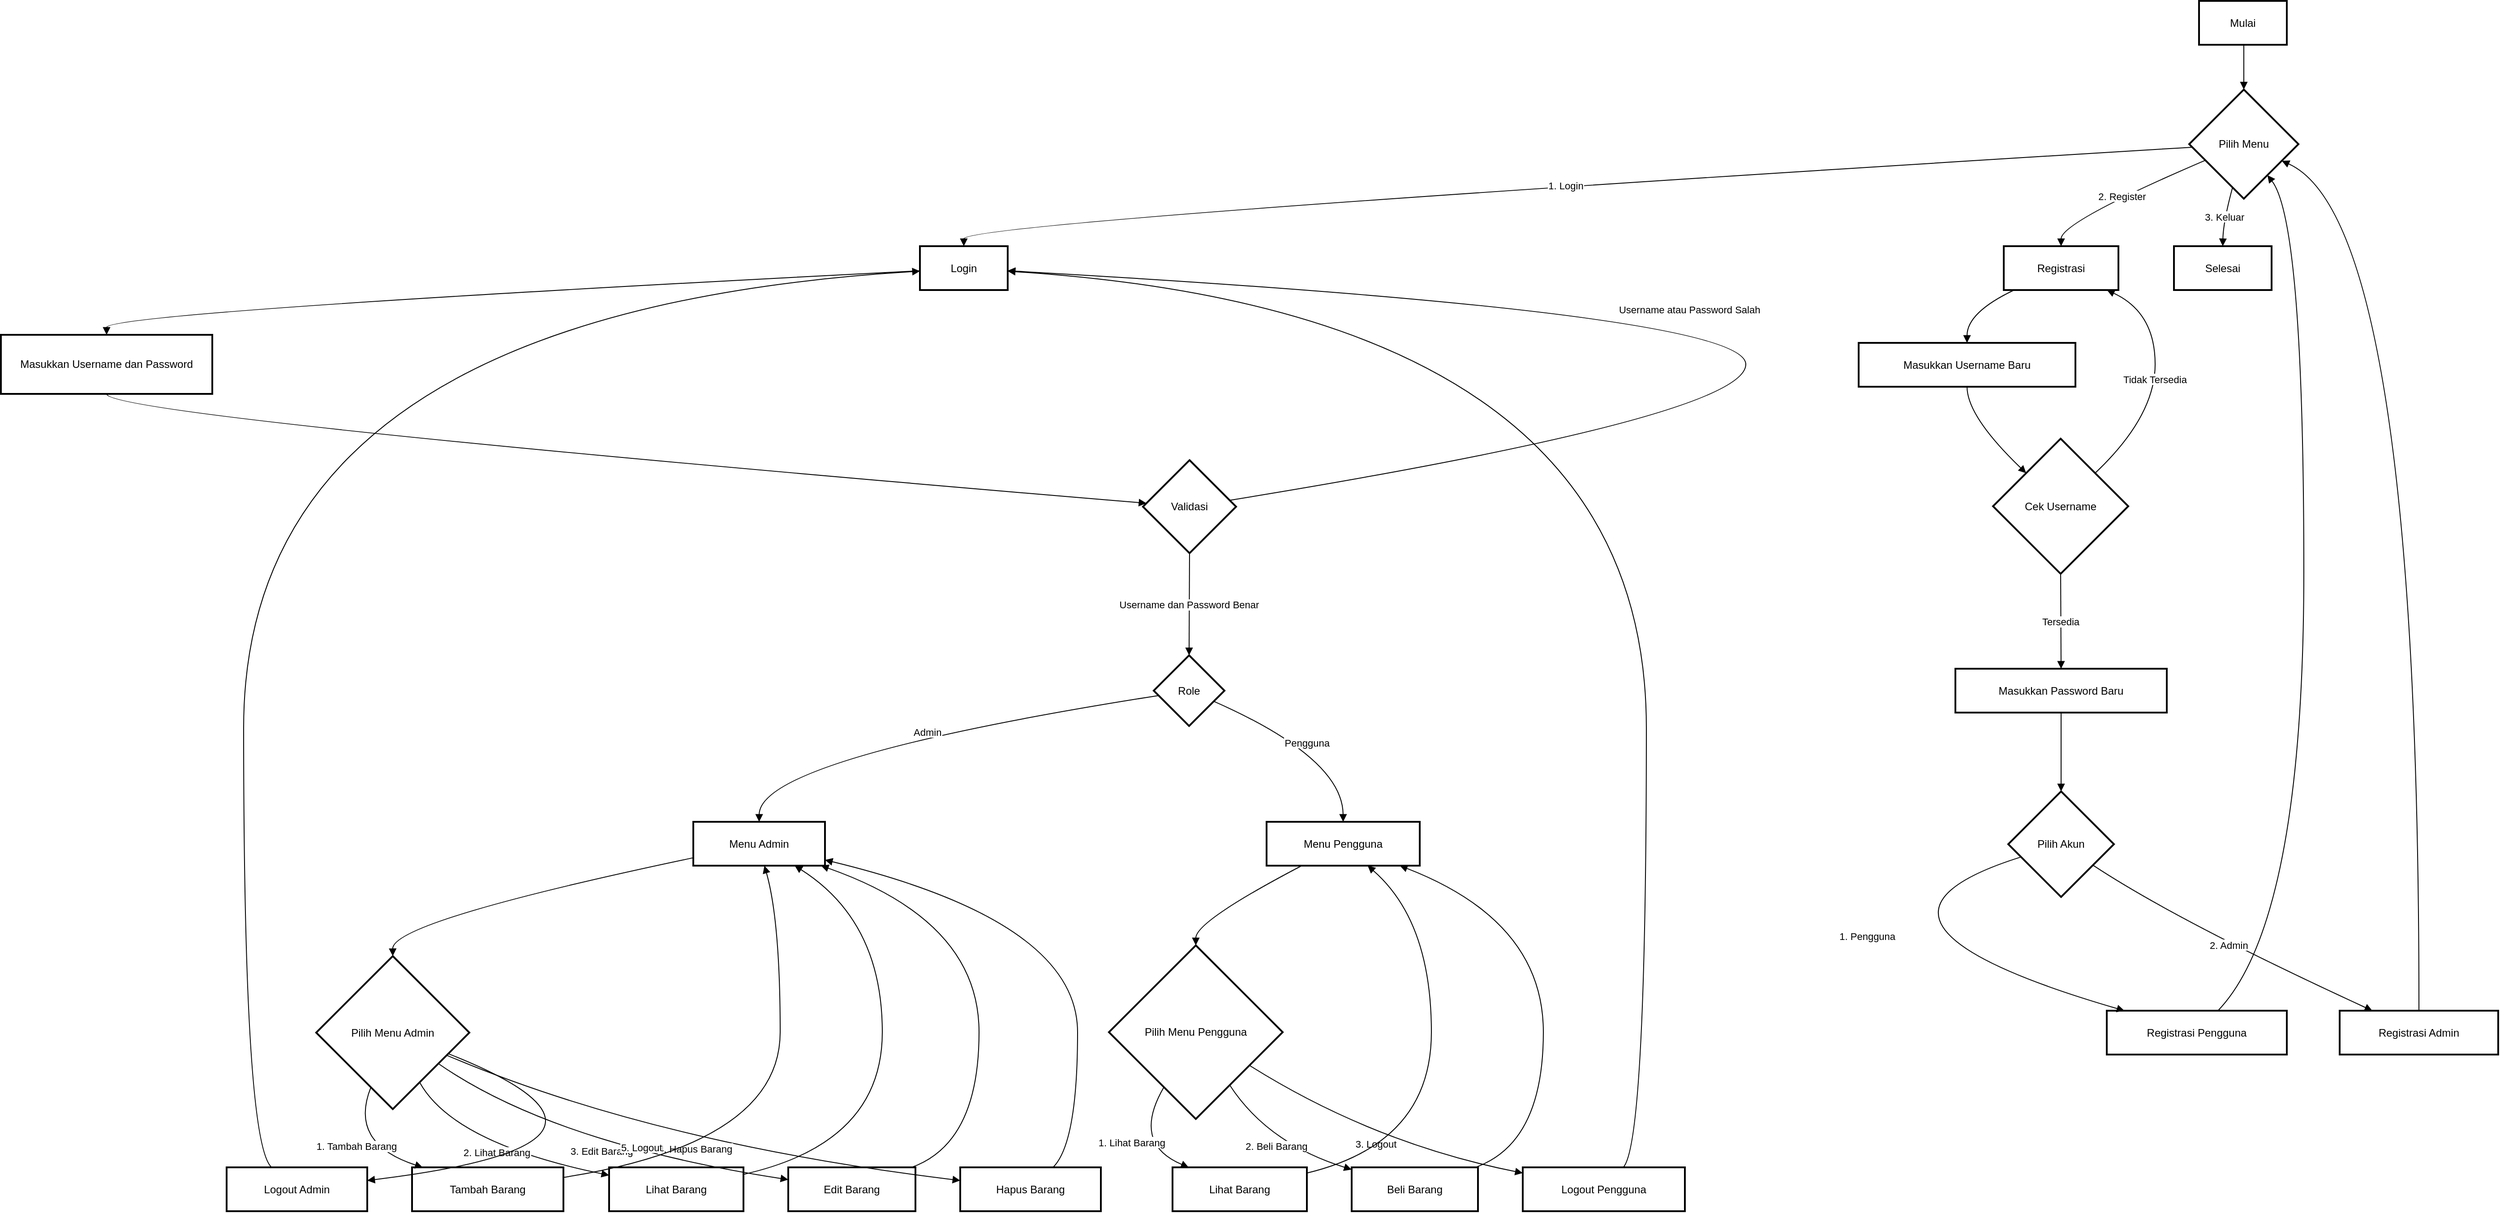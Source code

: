 <mxfile version="24.7.17">
  <diagram name="Page-1" id="Qy-7gDX8mmkscQBq94O4">
    <mxGraphModel dx="2068" dy="916" grid="1" gridSize="10" guides="1" tooltips="1" connect="1" arrows="1" fold="1" page="1" pageScale="1" pageWidth="827" pageHeight="1169" math="0" shadow="0">
      <root>
        <mxCell id="0" />
        <mxCell id="1" parent="0" />
        <mxCell id="6ILt-asc4Zmt36AAIEWz-51" value="Mulai" style="whiteSpace=wrap;strokeWidth=2;" vertex="1" parent="1">
          <mxGeometry x="2474" y="20" width="98" height="49" as="geometry" />
        </mxCell>
        <mxCell id="6ILt-asc4Zmt36AAIEWz-52" value="Pilih Menu" style="rhombus;strokeWidth=2;whiteSpace=wrap;" vertex="1" parent="1">
          <mxGeometry x="2463" y="119" width="122" height="122" as="geometry" />
        </mxCell>
        <mxCell id="6ILt-asc4Zmt36AAIEWz-53" value="Login" style="whiteSpace=wrap;strokeWidth=2;" vertex="1" parent="1">
          <mxGeometry x="1046" y="294" width="98" height="49" as="geometry" />
        </mxCell>
        <mxCell id="6ILt-asc4Zmt36AAIEWz-54" value="Registrasi" style="whiteSpace=wrap;strokeWidth=2;" vertex="1" parent="1">
          <mxGeometry x="2256" y="294" width="128" height="49" as="geometry" />
        </mxCell>
        <mxCell id="6ILt-asc4Zmt36AAIEWz-55" value="Selesai" style="whiteSpace=wrap;strokeWidth=2;" vertex="1" parent="1">
          <mxGeometry x="2446" y="294" width="109" height="49" as="geometry" />
        </mxCell>
        <mxCell id="6ILt-asc4Zmt36AAIEWz-56" value="Masukkan Username dan Password" style="whiteSpace=wrap;strokeWidth=2;" vertex="1" parent="1">
          <mxGeometry x="20" y="393" width="236" height="66" as="geometry" />
        </mxCell>
        <mxCell id="6ILt-asc4Zmt36AAIEWz-57" value="Validasi" style="rhombus;strokeWidth=2;whiteSpace=wrap;" vertex="1" parent="1">
          <mxGeometry x="1295" y="533" width="104" height="104" as="geometry" />
        </mxCell>
        <mxCell id="6ILt-asc4Zmt36AAIEWz-58" value="Role" style="rhombus;strokeWidth=2;whiteSpace=wrap;" vertex="1" parent="1">
          <mxGeometry x="1307" y="751" width="79" height="79" as="geometry" />
        </mxCell>
        <mxCell id="6ILt-asc4Zmt36AAIEWz-59" value="Menu Admin" style="whiteSpace=wrap;strokeWidth=2;" vertex="1" parent="1">
          <mxGeometry x="793" y="937" width="147" height="49" as="geometry" />
        </mxCell>
        <mxCell id="6ILt-asc4Zmt36AAIEWz-60" value="Menu Pengguna" style="whiteSpace=wrap;strokeWidth=2;" vertex="1" parent="1">
          <mxGeometry x="1433" y="937" width="171" height="49" as="geometry" />
        </mxCell>
        <mxCell id="6ILt-asc4Zmt36AAIEWz-61" value="Pilih Menu Admin" style="rhombus;strokeWidth=2;whiteSpace=wrap;" vertex="1" parent="1">
          <mxGeometry x="372" y="1087" width="171" height="171" as="geometry" />
        </mxCell>
        <mxCell id="6ILt-asc4Zmt36AAIEWz-62" value="Tambah Barang" style="whiteSpace=wrap;strokeWidth=2;" vertex="1" parent="1">
          <mxGeometry x="479" y="1323" width="169" height="49" as="geometry" />
        </mxCell>
        <mxCell id="6ILt-asc4Zmt36AAIEWz-63" value="Lihat Barang" style="whiteSpace=wrap;strokeWidth=2;" vertex="1" parent="1">
          <mxGeometry x="699" y="1323" width="150" height="49" as="geometry" />
        </mxCell>
        <mxCell id="6ILt-asc4Zmt36AAIEWz-64" value="Edit Barang" style="whiteSpace=wrap;strokeWidth=2;" vertex="1" parent="1">
          <mxGeometry x="899" y="1323" width="142" height="49" as="geometry" />
        </mxCell>
        <mxCell id="6ILt-asc4Zmt36AAIEWz-65" value="Hapus Barang" style="whiteSpace=wrap;strokeWidth=2;" vertex="1" parent="1">
          <mxGeometry x="1091" y="1323" width="157" height="49" as="geometry" />
        </mxCell>
        <mxCell id="6ILt-asc4Zmt36AAIEWz-66" value="Logout Admin" style="whiteSpace=wrap;strokeWidth=2;" vertex="1" parent="1">
          <mxGeometry x="272" y="1323" width="157" height="49" as="geometry" />
        </mxCell>
        <mxCell id="6ILt-asc4Zmt36AAIEWz-67" value="Pilih Menu Pengguna" style="rhombus;strokeWidth=2;whiteSpace=wrap;" vertex="1" parent="1">
          <mxGeometry x="1257" y="1075" width="194" height="194" as="geometry" />
        </mxCell>
        <mxCell id="6ILt-asc4Zmt36AAIEWz-68" value="Lihat Barang" style="whiteSpace=wrap;strokeWidth=2;" vertex="1" parent="1">
          <mxGeometry x="1328" y="1323" width="150" height="49" as="geometry" />
        </mxCell>
        <mxCell id="6ILt-asc4Zmt36AAIEWz-69" value="Beli Barang" style="whiteSpace=wrap;strokeWidth=2;" vertex="1" parent="1">
          <mxGeometry x="1528" y="1323" width="141" height="49" as="geometry" />
        </mxCell>
        <mxCell id="6ILt-asc4Zmt36AAIEWz-70" value="Logout Pengguna" style="whiteSpace=wrap;strokeWidth=2;" vertex="1" parent="1">
          <mxGeometry x="1719" y="1323" width="181" height="49" as="geometry" />
        </mxCell>
        <mxCell id="6ILt-asc4Zmt36AAIEWz-71" value="Masukkan Username Baru" style="whiteSpace=wrap;strokeWidth=2;" vertex="1" parent="1">
          <mxGeometry x="2094" y="402" width="242" height="49" as="geometry" />
        </mxCell>
        <mxCell id="6ILt-asc4Zmt36AAIEWz-72" value="Cek Username" style="rhombus;strokeWidth=2;whiteSpace=wrap;" vertex="1" parent="1">
          <mxGeometry x="2244" y="509" width="151" height="151" as="geometry" />
        </mxCell>
        <mxCell id="6ILt-asc4Zmt36AAIEWz-73" value="Masukkan Password Baru" style="whiteSpace=wrap;strokeWidth=2;" vertex="1" parent="1">
          <mxGeometry x="2202" y="766" width="236" height="49" as="geometry" />
        </mxCell>
        <mxCell id="6ILt-asc4Zmt36AAIEWz-74" value="Pilih Akun" style="rhombus;strokeWidth=2;whiteSpace=wrap;" vertex="1" parent="1">
          <mxGeometry x="2261" y="903" width="118" height="118" as="geometry" />
        </mxCell>
        <mxCell id="6ILt-asc4Zmt36AAIEWz-75" value="Registrasi Pengguna" style="whiteSpace=wrap;strokeWidth=2;" vertex="1" parent="1">
          <mxGeometry x="2371" y="1148" width="201" height="49" as="geometry" />
        </mxCell>
        <mxCell id="6ILt-asc4Zmt36AAIEWz-76" value="Registrasi Admin" style="whiteSpace=wrap;strokeWidth=2;" vertex="1" parent="1">
          <mxGeometry x="2631" y="1148" width="177" height="49" as="geometry" />
        </mxCell>
        <mxCell id="6ILt-asc4Zmt36AAIEWz-77" value="" style="curved=1;startArrow=none;endArrow=block;exitX=0.51;exitY=0.99;entryX=0.5;entryY=0;rounded=0;" edge="1" parent="1" source="6ILt-asc4Zmt36AAIEWz-51" target="6ILt-asc4Zmt36AAIEWz-52">
          <mxGeometry relative="1" as="geometry">
            <Array as="points" />
          </mxGeometry>
        </mxCell>
        <mxCell id="6ILt-asc4Zmt36AAIEWz-78" value="1. Login" style="curved=1;startArrow=none;endArrow=block;exitX=0;exitY=0.53;entryX=0.5;entryY=0.01;rounded=0;" edge="1" parent="1" source="6ILt-asc4Zmt36AAIEWz-52" target="6ILt-asc4Zmt36AAIEWz-53">
          <mxGeometry relative="1" as="geometry">
            <Array as="points">
              <mxPoint x="1095" y="267" />
            </Array>
          </mxGeometry>
        </mxCell>
        <mxCell id="6ILt-asc4Zmt36AAIEWz-79" value="2. Register" style="curved=1;startArrow=none;endArrow=block;exitX=0;exitY=0.71;entryX=0.5;entryY=0.01;rounded=0;" edge="1" parent="1" source="6ILt-asc4Zmt36AAIEWz-52" target="6ILt-asc4Zmt36AAIEWz-54">
          <mxGeometry relative="1" as="geometry">
            <Array as="points">
              <mxPoint x="2320" y="267" />
            </Array>
          </mxGeometry>
        </mxCell>
        <mxCell id="6ILt-asc4Zmt36AAIEWz-80" value="3. Keluar" style="curved=1;startArrow=none;endArrow=block;exitX=0.37;exitY=1;entryX=0.5;entryY=0.01;rounded=0;" edge="1" parent="1" source="6ILt-asc4Zmt36AAIEWz-52" target="6ILt-asc4Zmt36AAIEWz-55">
          <mxGeometry relative="1" as="geometry">
            <Array as="points">
              <mxPoint x="2501" y="267" />
            </Array>
          </mxGeometry>
        </mxCell>
        <mxCell id="6ILt-asc4Zmt36AAIEWz-81" value="" style="curved=1;startArrow=none;endArrow=block;exitX=0;exitY=0.56;entryX=0.5;entryY=0;rounded=0;" edge="1" parent="1" source="6ILt-asc4Zmt36AAIEWz-53" target="6ILt-asc4Zmt36AAIEWz-56">
          <mxGeometry relative="1" as="geometry">
            <Array as="points">
              <mxPoint x="138" y="368" />
            </Array>
          </mxGeometry>
        </mxCell>
        <mxCell id="6ILt-asc4Zmt36AAIEWz-82" value="" style="curved=1;startArrow=none;endArrow=block;exitX=0.5;exitY=1.01;entryX=0;entryY=0.46;rounded=0;" edge="1" parent="1" source="6ILt-asc4Zmt36AAIEWz-56" target="6ILt-asc4Zmt36AAIEWz-57">
          <mxGeometry relative="1" as="geometry">
            <Array as="points">
              <mxPoint x="138" y="484" />
            </Array>
          </mxGeometry>
        </mxCell>
        <mxCell id="6ILt-asc4Zmt36AAIEWz-83" value="Username dan Password Benar" style="curved=1;startArrow=none;endArrow=block;exitX=0.5;exitY=1;entryX=0.5;entryY=-0.01;rounded=0;" edge="1" parent="1" source="6ILt-asc4Zmt36AAIEWz-57" target="6ILt-asc4Zmt36AAIEWz-58">
          <mxGeometry relative="1" as="geometry">
            <Array as="points" />
          </mxGeometry>
        </mxCell>
        <mxCell id="6ILt-asc4Zmt36AAIEWz-84" value="Username atau Password Salah" style="curved=1;startArrow=none;endArrow=block;exitX=1;exitY=0.42;entryX=1;entryY=0.56;rounded=0;" edge="1" parent="1" source="6ILt-asc4Zmt36AAIEWz-57" target="6ILt-asc4Zmt36AAIEWz-53">
          <mxGeometry relative="1" as="geometry">
            <Array as="points">
              <mxPoint x="1968" y="484" />
              <mxPoint x="1968" y="368" />
            </Array>
          </mxGeometry>
        </mxCell>
        <mxCell id="6ILt-asc4Zmt36AAIEWz-85" value="Admin" style="curved=1;startArrow=none;endArrow=block;exitX=0;exitY=0.58;entryX=0.5;entryY=0.01;rounded=0;" edge="1" parent="1" source="6ILt-asc4Zmt36AAIEWz-58" target="6ILt-asc4Zmt36AAIEWz-59">
          <mxGeometry relative="1" as="geometry">
            <Array as="points">
              <mxPoint x="867" y="866" />
            </Array>
          </mxGeometry>
        </mxCell>
        <mxCell id="6ILt-asc4Zmt36AAIEWz-86" value="Pengguna" style="curved=1;startArrow=none;endArrow=block;exitX=1.01;exitY=0.72;entryX=0.5;entryY=0.01;rounded=0;" edge="1" parent="1" source="6ILt-asc4Zmt36AAIEWz-58" target="6ILt-asc4Zmt36AAIEWz-60">
          <mxGeometry relative="1" as="geometry">
            <Array as="points">
              <mxPoint x="1518" y="866" />
            </Array>
          </mxGeometry>
        </mxCell>
        <mxCell id="6ILt-asc4Zmt36AAIEWz-87" value="" style="curved=1;startArrow=none;endArrow=block;exitX=0;exitY=0.82;entryX=0.5;entryY=0;rounded=0;" edge="1" parent="1" source="6ILt-asc4Zmt36AAIEWz-59" target="6ILt-asc4Zmt36AAIEWz-61">
          <mxGeometry relative="1" as="geometry">
            <Array as="points">
              <mxPoint x="457" y="1048" />
            </Array>
          </mxGeometry>
        </mxCell>
        <mxCell id="6ILt-asc4Zmt36AAIEWz-88" value="1. Tambah Barang" style="curved=1;startArrow=none;endArrow=block;exitX=0.3;exitY=1;entryX=0.07;entryY=0;rounded=0;" edge="1" parent="1" source="6ILt-asc4Zmt36AAIEWz-61" target="6ILt-asc4Zmt36AAIEWz-62">
          <mxGeometry relative="1" as="geometry">
            <Array as="points">
              <mxPoint x="408" y="1296" />
            </Array>
          </mxGeometry>
        </mxCell>
        <mxCell id="6ILt-asc4Zmt36AAIEWz-89" value="2. Lihat Barang" style="curved=1;startArrow=none;endArrow=block;exitX=0.77;exitY=1;entryX=0;entryY=0.18;rounded=0;" edge="1" parent="1" source="6ILt-asc4Zmt36AAIEWz-61" target="6ILt-asc4Zmt36AAIEWz-63">
          <mxGeometry relative="1" as="geometry">
            <Array as="points">
              <mxPoint x="525" y="1296" />
            </Array>
          </mxGeometry>
        </mxCell>
        <mxCell id="6ILt-asc4Zmt36AAIEWz-90" value="3. Edit Barang" style="curved=1;startArrow=none;endArrow=block;exitX=1;exitY=0.84;entryX=0;entryY=0.28;rounded=0;" edge="1" parent="1" source="6ILt-asc4Zmt36AAIEWz-61" target="6ILt-asc4Zmt36AAIEWz-64">
          <mxGeometry relative="1" as="geometry">
            <Array as="points">
              <mxPoint x="636" y="1296" />
            </Array>
          </mxGeometry>
        </mxCell>
        <mxCell id="6ILt-asc4Zmt36AAIEWz-91" value="4. Hapus Barang" style="curved=1;startArrow=none;endArrow=block;exitX=1;exitY=0.71;entryX=0;entryY=0.3;rounded=0;" edge="1" parent="1" source="6ILt-asc4Zmt36AAIEWz-61" target="6ILt-asc4Zmt36AAIEWz-65">
          <mxGeometry relative="1" as="geometry">
            <Array as="points">
              <mxPoint x="748" y="1296" />
            </Array>
          </mxGeometry>
        </mxCell>
        <mxCell id="6ILt-asc4Zmt36AAIEWz-92" value="5. Logout" style="curved=1;startArrow=none;endArrow=block;exitX=1;exitY=0.69;entryX=1;entryY=0.3;rounded=0;" edge="1" parent="1" source="6ILt-asc4Zmt36AAIEWz-61" target="6ILt-asc4Zmt36AAIEWz-66">
          <mxGeometry relative="1" as="geometry">
            <Array as="points">
              <mxPoint x="772" y="1296" />
            </Array>
          </mxGeometry>
        </mxCell>
        <mxCell id="6ILt-asc4Zmt36AAIEWz-93" value="" style="curved=1;startArrow=none;endArrow=block;exitX=1;exitY=0.23;entryX=0.54;entryY=1;rounded=0;" edge="1" parent="1" source="6ILt-asc4Zmt36AAIEWz-62" target="6ILt-asc4Zmt36AAIEWz-59">
          <mxGeometry relative="1" as="geometry">
            <Array as="points">
              <mxPoint x="890" y="1296" />
              <mxPoint x="890" y="1048" />
            </Array>
          </mxGeometry>
        </mxCell>
        <mxCell id="6ILt-asc4Zmt36AAIEWz-94" value="" style="curved=1;startArrow=none;endArrow=block;exitX=1;exitY=0.16;entryX=0.77;entryY=1;rounded=0;" edge="1" parent="1" source="6ILt-asc4Zmt36AAIEWz-63" target="6ILt-asc4Zmt36AAIEWz-59">
          <mxGeometry relative="1" as="geometry">
            <Array as="points">
              <mxPoint x="1004" y="1296" />
              <mxPoint x="1004" y="1048" />
            </Array>
          </mxGeometry>
        </mxCell>
        <mxCell id="6ILt-asc4Zmt36AAIEWz-95" value="" style="curved=1;startArrow=none;endArrow=block;exitX=0.97;exitY=0;entryX=0.97;entryY=1;rounded=0;" edge="1" parent="1" source="6ILt-asc4Zmt36AAIEWz-64" target="6ILt-asc4Zmt36AAIEWz-59">
          <mxGeometry relative="1" as="geometry">
            <Array as="points">
              <mxPoint x="1112" y="1296" />
              <mxPoint x="1112" y="1048" />
            </Array>
          </mxGeometry>
        </mxCell>
        <mxCell id="6ILt-asc4Zmt36AAIEWz-96" value="" style="curved=1;startArrow=none;endArrow=block;exitX=0.66;exitY=0;entryX=1;entryY=0.87;rounded=0;" edge="1" parent="1" source="6ILt-asc4Zmt36AAIEWz-65" target="6ILt-asc4Zmt36AAIEWz-59">
          <mxGeometry relative="1" as="geometry">
            <Array as="points">
              <mxPoint x="1222" y="1296" />
              <mxPoint x="1222" y="1048" />
            </Array>
          </mxGeometry>
        </mxCell>
        <mxCell id="6ILt-asc4Zmt36AAIEWz-97" value="" style="curved=1;startArrow=none;endArrow=block;exitX=0.32;exitY=0;entryX=0;entryY=0.57;rounded=0;" edge="1" parent="1" source="6ILt-asc4Zmt36AAIEWz-66" target="6ILt-asc4Zmt36AAIEWz-53">
          <mxGeometry relative="1" as="geometry">
            <Array as="points">
              <mxPoint x="291" y="1296" />
              <mxPoint x="291" y="368" />
            </Array>
          </mxGeometry>
        </mxCell>
        <mxCell id="6ILt-asc4Zmt36AAIEWz-98" value="" style="curved=1;startArrow=none;endArrow=block;exitX=0.23;exitY=1;entryX=0.5;entryY=0;rounded=0;" edge="1" parent="1" source="6ILt-asc4Zmt36AAIEWz-60" target="6ILt-asc4Zmt36AAIEWz-67">
          <mxGeometry relative="1" as="geometry">
            <Array as="points">
              <mxPoint x="1354" y="1048" />
            </Array>
          </mxGeometry>
        </mxCell>
        <mxCell id="6ILt-asc4Zmt36AAIEWz-99" value="1. Lihat Barang" style="curved=1;startArrow=none;endArrow=block;exitX=0.21;exitY=1;entryX=0.12;entryY=0;rounded=0;" edge="1" parent="1" source="6ILt-asc4Zmt36AAIEWz-67" target="6ILt-asc4Zmt36AAIEWz-68">
          <mxGeometry relative="1" as="geometry">
            <Array as="points">
              <mxPoint x="1282" y="1296" />
            </Array>
          </mxGeometry>
        </mxCell>
        <mxCell id="6ILt-asc4Zmt36AAIEWz-100" value="2. Beli Barang" style="curved=1;startArrow=none;endArrow=block;exitX=0.82;exitY=1;entryX=0;entryY=0.05;rounded=0;" edge="1" parent="1" source="6ILt-asc4Zmt36AAIEWz-67" target="6ILt-asc4Zmt36AAIEWz-69">
          <mxGeometry relative="1" as="geometry">
            <Array as="points">
              <mxPoint x="1434" y="1296" />
            </Array>
          </mxGeometry>
        </mxCell>
        <mxCell id="6ILt-asc4Zmt36AAIEWz-101" value="3. Logout" style="curved=1;startArrow=none;endArrow=block;exitX=1;exitY=0.81;entryX=0;entryY=0.13;rounded=0;" edge="1" parent="1" source="6ILt-asc4Zmt36AAIEWz-67" target="6ILt-asc4Zmt36AAIEWz-70">
          <mxGeometry relative="1" as="geometry">
            <Array as="points">
              <mxPoint x="1552" y="1296" />
            </Array>
          </mxGeometry>
        </mxCell>
        <mxCell id="6ILt-asc4Zmt36AAIEWz-102" value="" style="curved=1;startArrow=none;endArrow=block;exitX=1;exitY=0.13;entryX=0.66;entryY=1;rounded=0;" edge="1" parent="1" source="6ILt-asc4Zmt36AAIEWz-68" target="6ILt-asc4Zmt36AAIEWz-60">
          <mxGeometry relative="1" as="geometry">
            <Array as="points">
              <mxPoint x="1617" y="1296" />
              <mxPoint x="1617" y="1048" />
            </Array>
          </mxGeometry>
        </mxCell>
        <mxCell id="6ILt-asc4Zmt36AAIEWz-103" value="" style="curved=1;startArrow=none;endArrow=block;exitX=0.98;exitY=0;entryX=0.87;entryY=1;rounded=0;" edge="1" parent="1" source="6ILt-asc4Zmt36AAIEWz-69" target="6ILt-asc4Zmt36AAIEWz-60">
          <mxGeometry relative="1" as="geometry">
            <Array as="points">
              <mxPoint x="1742" y="1296" />
              <mxPoint x="1742" y="1048" />
            </Array>
          </mxGeometry>
        </mxCell>
        <mxCell id="6ILt-asc4Zmt36AAIEWz-104" value="" style="curved=1;startArrow=none;endArrow=block;exitX=0.62;exitY=0;entryX=1;entryY=0.57;rounded=0;" edge="1" parent="1" source="6ILt-asc4Zmt36AAIEWz-70" target="6ILt-asc4Zmt36AAIEWz-53">
          <mxGeometry relative="1" as="geometry">
            <Array as="points">
              <mxPoint x="1857" y="1296" />
              <mxPoint x="1857" y="368" />
            </Array>
          </mxGeometry>
        </mxCell>
        <mxCell id="6ILt-asc4Zmt36AAIEWz-105" value="" style="curved=1;startArrow=none;endArrow=block;exitX=0.09;exitY=1;entryX=0.5;entryY=0;rounded=0;" edge="1" parent="1" source="6ILt-asc4Zmt36AAIEWz-54" target="6ILt-asc4Zmt36AAIEWz-71">
          <mxGeometry relative="1" as="geometry">
            <Array as="points">
              <mxPoint x="2215" y="368" />
            </Array>
          </mxGeometry>
        </mxCell>
        <mxCell id="6ILt-asc4Zmt36AAIEWz-106" value="" style="curved=1;startArrow=none;endArrow=block;exitX=0.5;exitY=0.99;entryX=0;entryY=0.02;rounded=0;" edge="1" parent="1" source="6ILt-asc4Zmt36AAIEWz-71" target="6ILt-asc4Zmt36AAIEWz-72">
          <mxGeometry relative="1" as="geometry">
            <Array as="points">
              <mxPoint x="2215" y="484" />
            </Array>
          </mxGeometry>
        </mxCell>
        <mxCell id="6ILt-asc4Zmt36AAIEWz-107" value="Tersedia" style="curved=1;startArrow=none;endArrow=block;exitX=0.5;exitY=1;entryX=0.5;entryY=0;rounded=0;" edge="1" parent="1" source="6ILt-asc4Zmt36AAIEWz-72" target="6ILt-asc4Zmt36AAIEWz-73">
          <mxGeometry relative="1" as="geometry">
            <Array as="points" />
          </mxGeometry>
        </mxCell>
        <mxCell id="6ILt-asc4Zmt36AAIEWz-108" value="Tidak Tersedia" style="curved=1;startArrow=none;endArrow=block;exitX=1;exitY=0.02;entryX=0.9;entryY=1;rounded=0;" edge="1" parent="1" source="6ILt-asc4Zmt36AAIEWz-72" target="6ILt-asc4Zmt36AAIEWz-54">
          <mxGeometry relative="1" as="geometry">
            <Array as="points">
              <mxPoint x="2425" y="484" />
              <mxPoint x="2425" y="368" />
            </Array>
          </mxGeometry>
        </mxCell>
        <mxCell id="6ILt-asc4Zmt36AAIEWz-109" value="" style="curved=1;startArrow=none;endArrow=block;exitX=0.5;exitY=0.99;entryX=0.5;entryY=0;rounded=0;" edge="1" parent="1" source="6ILt-asc4Zmt36AAIEWz-73" target="6ILt-asc4Zmt36AAIEWz-74">
          <mxGeometry relative="1" as="geometry">
            <Array as="points" />
          </mxGeometry>
        </mxCell>
        <mxCell id="6ILt-asc4Zmt36AAIEWz-110" value="1. Pengguna" style="curved=1;startArrow=none;endArrow=block;exitX=0;exitY=0.66;entryX=0.09;entryY=-0.01;rounded=0;" edge="1" parent="1" source="6ILt-asc4Zmt36AAIEWz-74" target="6ILt-asc4Zmt36AAIEWz-75">
          <mxGeometry relative="1" as="geometry">
            <Array as="points">
              <mxPoint x="2047" y="1048" />
            </Array>
          </mxGeometry>
        </mxCell>
        <mxCell id="6ILt-asc4Zmt36AAIEWz-111" value="2. Admin" style="curved=1;startArrow=none;endArrow=block;exitX=1;exitY=0.83;entryX=0.2;entryY=-0.01;rounded=0;" edge="1" parent="1" source="6ILt-asc4Zmt36AAIEWz-74" target="6ILt-asc4Zmt36AAIEWz-76">
          <mxGeometry relative="1" as="geometry">
            <Array as="points">
              <mxPoint x="2450" y="1048" />
            </Array>
          </mxGeometry>
        </mxCell>
        <mxCell id="6ILt-asc4Zmt36AAIEWz-112" value="" style="curved=1;startArrow=none;endArrow=block;exitX=0.62;exitY=-0.01;entryX=0.88;entryY=1;rounded=0;" edge="1" parent="1" source="6ILt-asc4Zmt36AAIEWz-75" target="6ILt-asc4Zmt36AAIEWz-52">
          <mxGeometry relative="1" as="geometry">
            <Array as="points">
              <mxPoint x="2591" y="1048" />
              <mxPoint x="2591" y="267" />
            </Array>
          </mxGeometry>
        </mxCell>
        <mxCell id="6ILt-asc4Zmt36AAIEWz-113" value="" style="curved=1;startArrow=none;endArrow=block;exitX=0.5;exitY=-0.01;entryX=1;entryY=0.72;rounded=0;" edge="1" parent="1" source="6ILt-asc4Zmt36AAIEWz-76" target="6ILt-asc4Zmt36AAIEWz-52">
          <mxGeometry relative="1" as="geometry">
            <Array as="points">
              <mxPoint x="2720" y="267" />
            </Array>
          </mxGeometry>
        </mxCell>
      </root>
    </mxGraphModel>
  </diagram>
</mxfile>
